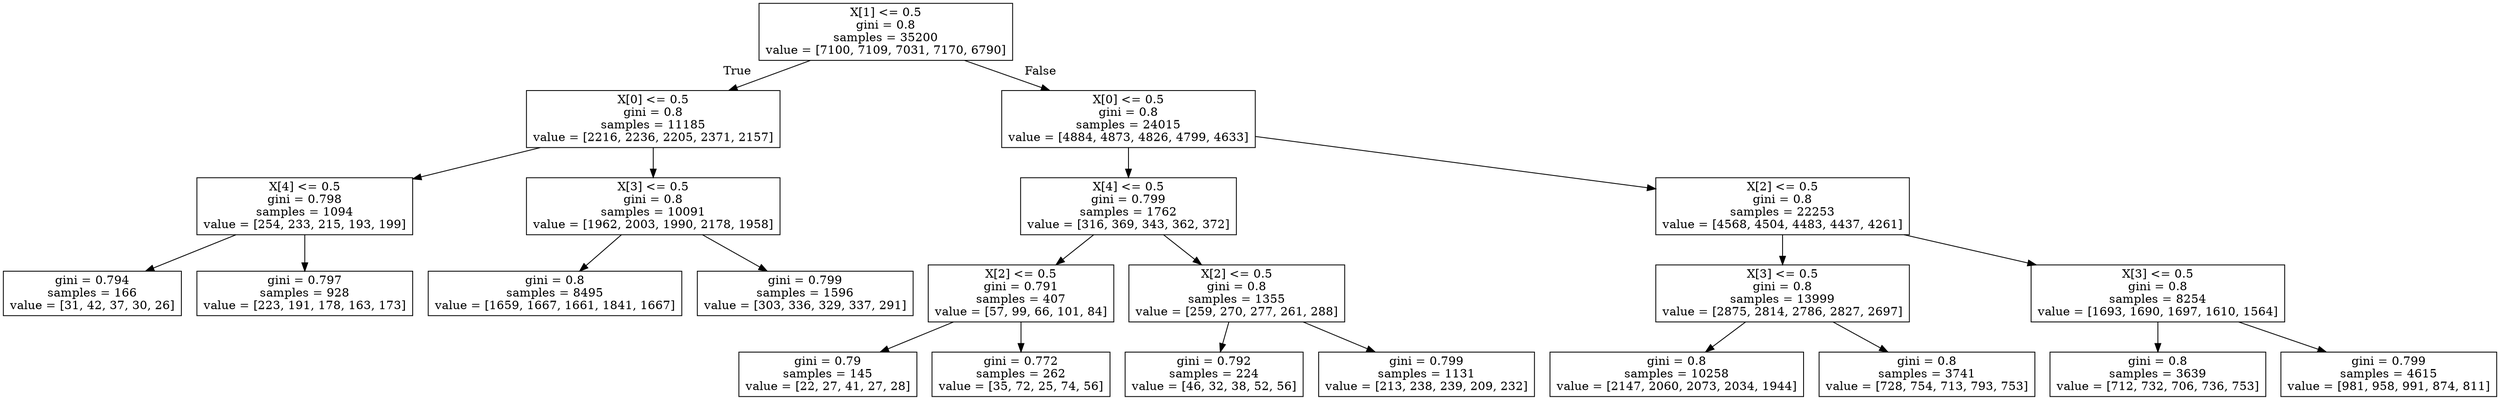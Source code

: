 digraph Tree {
node [shape=box] ;
0 [label="X[1] <= 0.5\ngini = 0.8\nsamples = 35200\nvalue = [7100, 7109, 7031, 7170, 6790]"] ;
1 [label="X[0] <= 0.5\ngini = 0.8\nsamples = 11185\nvalue = [2216, 2236, 2205, 2371, 2157]"] ;
0 -> 1 [labeldistance=2.5, labelangle=45, headlabel="True"] ;
2 [label="X[4] <= 0.5\ngini = 0.798\nsamples = 1094\nvalue = [254, 233, 215, 193, 199]"] ;
1 -> 2 ;
3 [label="gini = 0.794\nsamples = 166\nvalue = [31, 42, 37, 30, 26]"] ;
2 -> 3 ;
4 [label="gini = 0.797\nsamples = 928\nvalue = [223, 191, 178, 163, 173]"] ;
2 -> 4 ;
5 [label="X[3] <= 0.5\ngini = 0.8\nsamples = 10091\nvalue = [1962, 2003, 1990, 2178, 1958]"] ;
1 -> 5 ;
6 [label="gini = 0.8\nsamples = 8495\nvalue = [1659, 1667, 1661, 1841, 1667]"] ;
5 -> 6 ;
7 [label="gini = 0.799\nsamples = 1596\nvalue = [303, 336, 329, 337, 291]"] ;
5 -> 7 ;
8 [label="X[0] <= 0.5\ngini = 0.8\nsamples = 24015\nvalue = [4884, 4873, 4826, 4799, 4633]"] ;
0 -> 8 [labeldistance=2.5, labelangle=-45, headlabel="False"] ;
9 [label="X[4] <= 0.5\ngini = 0.799\nsamples = 1762\nvalue = [316, 369, 343, 362, 372]"] ;
8 -> 9 ;
10 [label="X[2] <= 0.5\ngini = 0.791\nsamples = 407\nvalue = [57, 99, 66, 101, 84]"] ;
9 -> 10 ;
11 [label="gini = 0.79\nsamples = 145\nvalue = [22, 27, 41, 27, 28]"] ;
10 -> 11 ;
12 [label="gini = 0.772\nsamples = 262\nvalue = [35, 72, 25, 74, 56]"] ;
10 -> 12 ;
13 [label="X[2] <= 0.5\ngini = 0.8\nsamples = 1355\nvalue = [259, 270, 277, 261, 288]"] ;
9 -> 13 ;
14 [label="gini = 0.792\nsamples = 224\nvalue = [46, 32, 38, 52, 56]"] ;
13 -> 14 ;
15 [label="gini = 0.799\nsamples = 1131\nvalue = [213, 238, 239, 209, 232]"] ;
13 -> 15 ;
16 [label="X[2] <= 0.5\ngini = 0.8\nsamples = 22253\nvalue = [4568, 4504, 4483, 4437, 4261]"] ;
8 -> 16 ;
17 [label="X[3] <= 0.5\ngini = 0.8\nsamples = 13999\nvalue = [2875, 2814, 2786, 2827, 2697]"] ;
16 -> 17 ;
18 [label="gini = 0.8\nsamples = 10258\nvalue = [2147, 2060, 2073, 2034, 1944]"] ;
17 -> 18 ;
19 [label="gini = 0.8\nsamples = 3741\nvalue = [728, 754, 713, 793, 753]"] ;
17 -> 19 ;
20 [label="X[3] <= 0.5\ngini = 0.8\nsamples = 8254\nvalue = [1693, 1690, 1697, 1610, 1564]"] ;
16 -> 20 ;
21 [label="gini = 0.8\nsamples = 3639\nvalue = [712, 732, 706, 736, 753]"] ;
20 -> 21 ;
22 [label="gini = 0.799\nsamples = 4615\nvalue = [981, 958, 991, 874, 811]"] ;
20 -> 22 ;
}